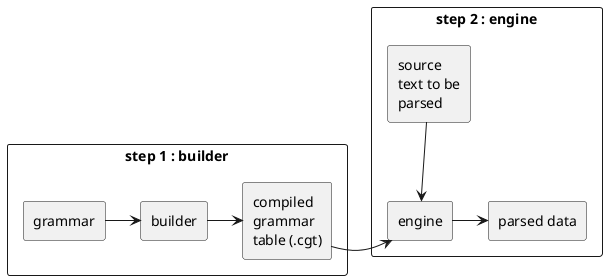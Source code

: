 @startuml

skinparam monochrome true

rectangle "step 1 : builder" {
  rectangle "grammar" as rules
  rectangle "builder" as builder
  rectangle "compiled\ngrammar\ntable (.cgt)" as tables
}
rectangle "step 2 : engine" {
  rectangle "engine" as engine
  rectangle "source\ntext to be\nparsed" as input
  rectangle "parsed data" as output
}

rules -> builder
builder -> tables
tables -> engine
input --> engine
engine -> output

@enduml
